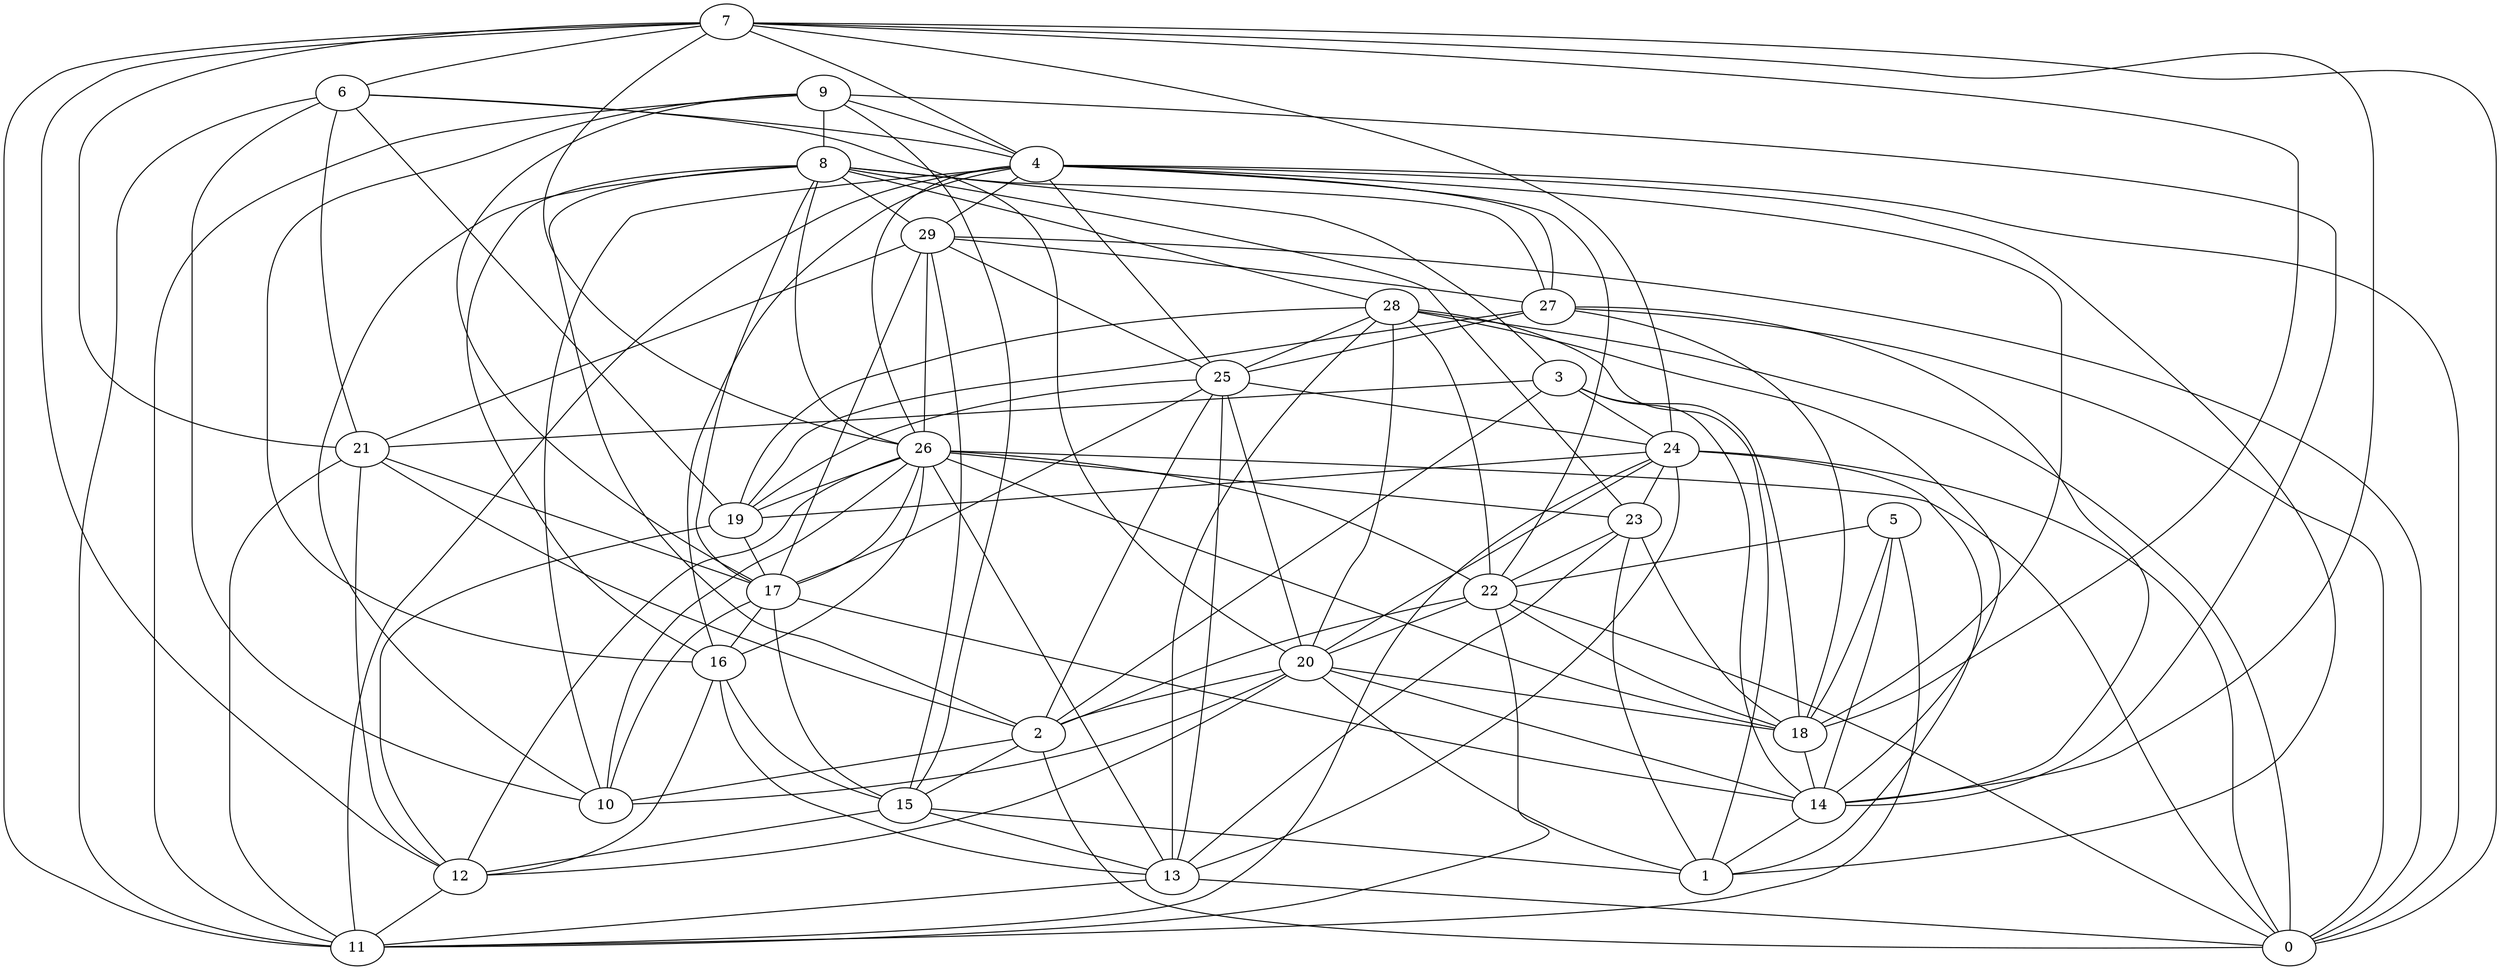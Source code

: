 digraph GG_graph {

subgraph G_graph {
edge [color = black]
"27" -> "14" [dir = none]
"27" -> "25" [dir = none]
"27" -> "0" [dir = none]
"27" -> "18" [dir = none]
"29" -> "17" [dir = none]
"29" -> "26" [dir = none]
"13" -> "0" [dir = none]
"15" -> "13" [dir = none]
"15" -> "12" [dir = none]
"26" -> "19" [dir = none]
"26" -> "23" [dir = none]
"26" -> "22" [dir = none]
"26" -> "0" [dir = none]
"26" -> "16" [dir = none]
"26" -> "12" [dir = none]
"26" -> "17" [dir = none]
"26" -> "13" [dir = none]
"14" -> "1" [dir = none]
"9" -> "14" [dir = none]
"9" -> "8" [dir = none]
"9" -> "17" [dir = none]
"9" -> "15" [dir = none]
"22" -> "20" [dir = none]
"22" -> "18" [dir = none]
"17" -> "15" [dir = none]
"17" -> "10" [dir = none]
"17" -> "14" [dir = none]
"7" -> "0" [dir = none]
"7" -> "18" [dir = none]
"7" -> "21" [dir = none]
"7" -> "11" [dir = none]
"7" -> "14" [dir = none]
"28" -> "19" [dir = none]
"28" -> "0" [dir = none]
"28" -> "22" [dir = none]
"28" -> "1" [dir = none]
"28" -> "20" [dir = none]
"28" -> "14" [dir = none]
"28" -> "13" [dir = none]
"16" -> "12" [dir = none]
"16" -> "15" [dir = none]
"16" -> "13" [dir = none]
"6" -> "4" [dir = none]
"6" -> "10" [dir = none]
"6" -> "21" [dir = none]
"3" -> "21" [dir = none]
"3" -> "14" [dir = none]
"3" -> "18" [dir = none]
"8" -> "23" [dir = none]
"8" -> "3" [dir = none]
"8" -> "10" [dir = none]
"8" -> "29" [dir = none]
"8" -> "2" [dir = none]
"8" -> "26" [dir = none]
"8" -> "17" [dir = none]
"5" -> "18" [dir = none]
"5" -> "11" [dir = none]
"5" -> "14" [dir = none]
"5" -> "22" [dir = none]
"12" -> "11" [dir = none]
"20" -> "10" [dir = none]
"20" -> "14" [dir = none]
"20" -> "12" [dir = none]
"20" -> "1" [dir = none]
"20" -> "2" [dir = none]
"23" -> "13" [dir = none]
"23" -> "1" [dir = none]
"23" -> "18" [dir = none]
"21" -> "17" [dir = none]
"21" -> "11" [dir = none]
"21" -> "12" [dir = none]
"4" -> "16" [dir = none]
"4" -> "11" [dir = none]
"4" -> "27" [dir = none]
"4" -> "22" [dir = none]
"4" -> "29" [dir = none]
"4" -> "10" [dir = none]
"4" -> "1" [dir = none]
"24" -> "11" [dir = none]
"24" -> "0" [dir = none]
"24" -> "20" [dir = none]
"2" -> "0" [dir = none]
"25" -> "24" [dir = none]
"25" -> "17" [dir = none]
"25" -> "2" [dir = none]
"25" -> "19" [dir = none]
"19" -> "17" [dir = none]
"7" -> "4" [dir = none]
"4" -> "18" [dir = none]
"24" -> "13" [dir = none]
"21" -> "2" [dir = none]
"24" -> "1" [dir = none]
"4" -> "25" [dir = none]
"20" -> "18" [dir = none]
"15" -> "1" [dir = none]
"2" -> "15" [dir = none]
"26" -> "18" [dir = none]
"29" -> "21" [dir = none]
"24" -> "19" [dir = none]
"29" -> "27" [dir = none]
"8" -> "28" [dir = none]
"25" -> "13" [dir = none]
"13" -> "11" [dir = none]
"4" -> "26" [dir = none]
"29" -> "25" [dir = none]
"7" -> "26" [dir = none]
"4" -> "0" [dir = none]
"7" -> "12" [dir = none]
"29" -> "15" [dir = none]
"6" -> "19" [dir = none]
"27" -> "19" [dir = none]
"19" -> "12" [dir = none]
"8" -> "27" [dir = none]
"25" -> "20" [dir = none]
"9" -> "4" [dir = none]
"22" -> "0" [dir = none]
"23" -> "22" [dir = none]
"9" -> "16" [dir = none]
"9" -> "11" [dir = none]
"2" -> "10" [dir = none]
"3" -> "24" [dir = none]
"8" -> "16" [dir = none]
"29" -> "0" [dir = none]
"7" -> "24" [dir = none]
"18" -> "14" [dir = none]
"7" -> "6" [dir = none]
"22" -> "2" [dir = none]
"6" -> "20" [dir = none]
"24" -> "23" [dir = none]
"3" -> "2" [dir = none]
"26" -> "10" [dir = none]
"6" -> "11" [dir = none]
"28" -> "25" [dir = none]
"17" -> "16" [dir = none]
"22" -> "11" [dir = none]
}

}
